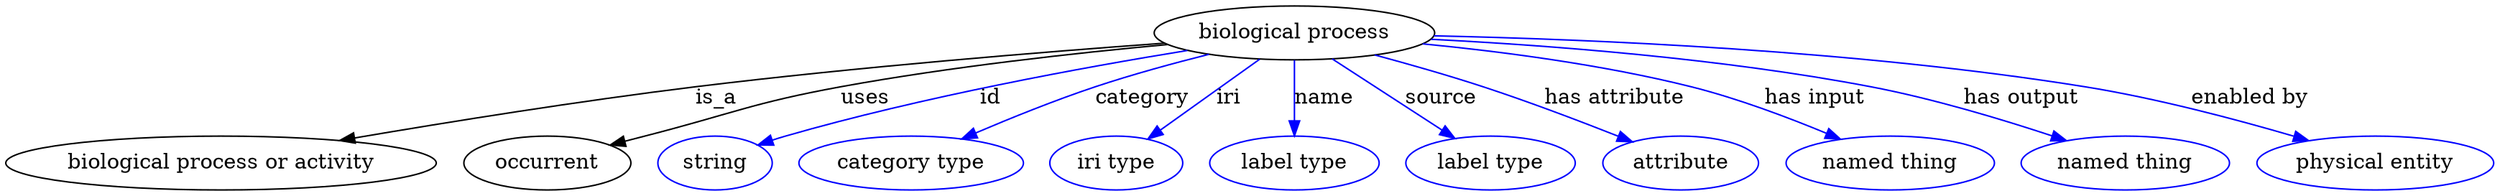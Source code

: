 digraph {
	graph [bb="0,0,1354.5,123"];
	node [label="\N"];
	"biological process"	 [height=0.5,
		label="biological process",
		pos="701.09,105",
		width=2.0762];
	"biological process or activity"	 [height=0.5,
		pos="113.09,18",
		width=3.1414];
	"biological process" -> "biological process or activity"	 [label=is_a,
		lp="383.09,61.5",
		pos="e,179.36,32.671 630.27,99.013 563.48,92.951 460.7,82.546 372.09,69 310.29,59.553 240.82,45.693 189.39,34.806"];
	occurrent	 [height=0.5,
		pos="288.09,18",
		width=1.2277];
	"biological process" -> occurrent	 [label=uses,
		lp="466.09,61.5",
		pos="e,321.95,29.742 632.75,97.636 582.9,91.637 513.9,82.025 454.09,69 402.97,57.867 390.98,51.75 341.09,36 337.99,35.02 334.79,33.988 \
331.57,32.935"];
	id	 [color=blue,
		height=0.5,
		label=string,
		pos="381.09,18",
		width=0.84854];
	"biological process" -> id	 [color=blue,
		label=id,
		lp="533.59,61.5",
		pos="e,404.94,29.52 641.94,93.901 584.59,82.333 495.59,62.229 421.09,36 418.85,35.21 416.56,34.346 414.26,33.436",
		style=solid];
	category	 [color=blue,
		height=0.5,
		label="category type",
		pos="488.09,18",
		width=1.6249];
	"biological process" -> category	 [color=blue,
		label=category,
		lp="618.59,61.5",
		pos="e,518.11,33.471 655.27,90.741 636.44,84.546 614.53,76.904 595.09,69 572.21,59.701 547.27,47.914 527.23,38.015",
		style=solid];
	iri	 [color=blue,
		height=0.5,
		label="iri type",
		pos="601.09,18",
		width=1.011];
	"biological process" -> iri	 [color=blue,
		label=iri,
		lp="663.59,61.5",
		pos="e,619.28,33.824 680.85,87.394 665.36,73.911 643.86,55.208 627.09,40.617",
		style=solid];
	name	 [color=blue,
		height=0.5,
		label="label type",
		pos="701.09,18",
		width=1.2638];
	"biological process" -> name	 [color=blue,
		label=name,
		lp="716.59,61.5",
		pos="e,701.09,36.003 701.09,86.974 701.09,75.192 701.09,59.561 701.09,46.158",
		style=solid];
	source	 [color=blue,
		height=0.5,
		label="label type",
		pos="810.09,18",
		width=1.2638];
	"biological process" -> source	 [color=blue,
		label=source,
		lp="781.09,61.5",
		pos="e,789.8,34.191 722.89,87.603 739.8,74.101 763.39,55.274 781.77,40.604",
		style=solid];
	"has attribute"	 [color=blue,
		height=0.5,
		label=attribute,
		pos="914.09,18",
		width=1.1193];
	"biological process" -> "has attribute"	 [color=blue,
		label="has attribute",
		lp="870.59,61.5",
		pos="e,886.57,31.496 745.35,90.366 763.4,84.144 784.38,76.581 803.09,69 828.26,58.801 856.02,46.045 877.48,35.842",
		style=solid];
	"has input"	 [color=blue,
		height=0.5,
		label="named thing",
		pos="1028.1,18",
		width=1.5346];
	"biological process" -> "has input"	 [color=blue,
		label="has input",
		lp="974.09,61.5",
		pos="e,997.73,33.209 768.64,97.244 809.54,91.568 862.44,82.477 908.09,69 935.76,60.833 965.62,48.158 988.63,37.488",
		style=solid];
	"has output"	 [color=blue,
		height=0.5,
		label="named thing",
		pos="1156.1,18",
		width=1.5346];
	"biological process" -> "has output"	 [color=blue,
		label="has output",
		lp="1083.6,61.5",
		pos="e,1120.8,32.04 773.48,100.52 835.1,95.717 925.67,86.328 1003.1,69 1040.3,60.667 1081.3,46.757 1111.4,35.567",
		style=solid];
	"enabled by"	 [color=blue,
		height=0.5,
		label="physical entity",
		pos="1292.1,18",
		width=1.7332];
	"biological process" -> "enabled by"	 [color=blue,
		label="enabled by",
		lp="1210.1,61.5",
		pos="e,1252.4,31.909 775.52,102.92 859.03,99.579 998.25,90.966 1116.1,69 1159.5,60.909 1207.6,46.599 1242.5,35.193",
		style=solid];
}
